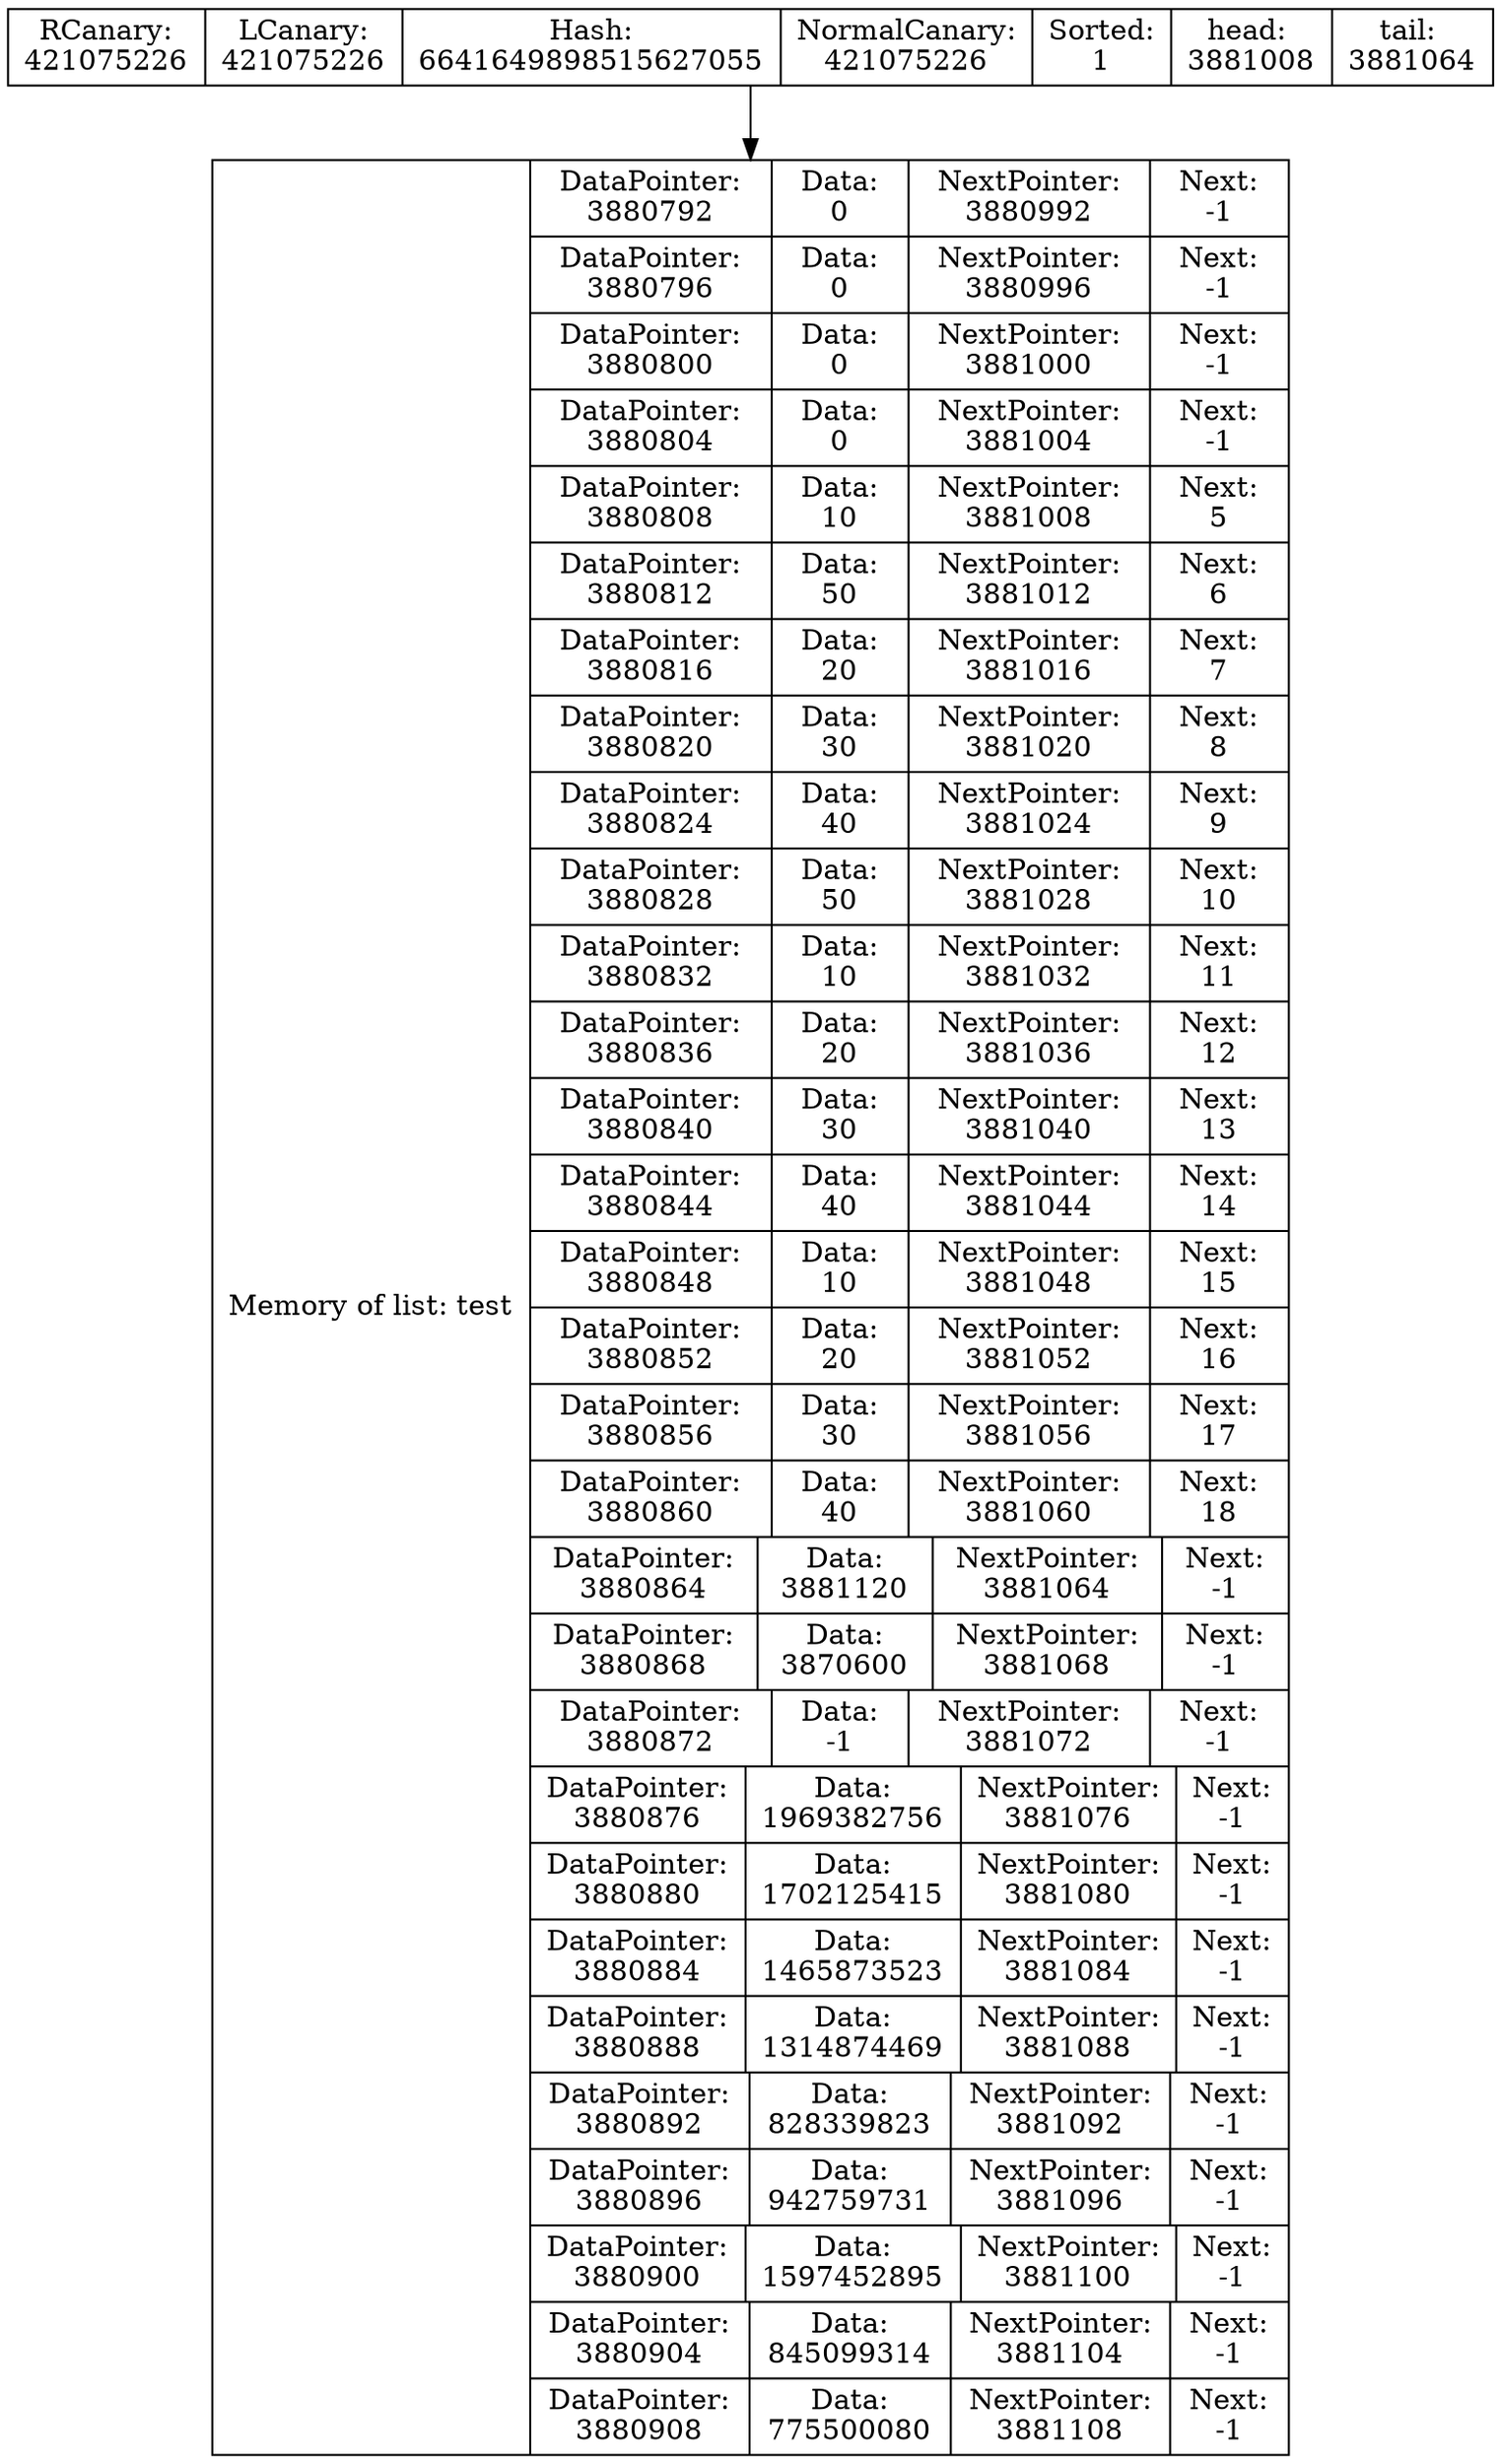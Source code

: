 digraph G{
data [shape=record,label="{Memory of list: test} | {{DataPointer:\n3880792 | Data:\n0 | NextPointer:\n3880992 | Next:\n-1}
| {DataPointer:\n3880796 | Data:\n0 | NextPointer:\n3880996 | Next:\n-1}
| {DataPointer:\n3880800 | Data:\n0 | NextPointer:\n3881000 | Next:\n-1}
| {DataPointer:\n3880804 | Data:\n0 | NextPointer:\n3881004 | Next:\n-1}
| {DataPointer:\n3880808 | Data:\n10 | NextPointer:\n3881008 | Next:\n5}
| {DataPointer:\n3880812 | Data:\n50 | NextPointer:\n3881012 | Next:\n6}
| {DataPointer:\n3880816 | Data:\n20 | NextPointer:\n3881016 | Next:\n7}
| {DataPointer:\n3880820 | Data:\n30 | NextPointer:\n3881020 | Next:\n8}
| {DataPointer:\n3880824 | Data:\n40 | NextPointer:\n3881024 | Next:\n9}
| {DataPointer:\n3880828 | Data:\n50 | NextPointer:\n3881028 | Next:\n10}
| {DataPointer:\n3880832 | Data:\n10 | NextPointer:\n3881032 | Next:\n11}
| {DataPointer:\n3880836 | Data:\n20 | NextPointer:\n3881036 | Next:\n12}
| {DataPointer:\n3880840 | Data:\n30 | NextPointer:\n3881040 | Next:\n13}
| {DataPointer:\n3880844 | Data:\n40 | NextPointer:\n3881044 | Next:\n14}
| {DataPointer:\n3880848 | Data:\n10 | NextPointer:\n3881048 | Next:\n15}
| {DataPointer:\n3880852 | Data:\n20 | NextPointer:\n3881052 | Next:\n16}
| {DataPointer:\n3880856 | Data:\n30 | NextPointer:\n3881056 | Next:\n17}
| {DataPointer:\n3880860 | Data:\n40 | NextPointer:\n3881060 | Next:\n18}
| {DataPointer:\n3880864 | Data:\n3881120 | NextPointer:\n3881064 | Next:\n-1}
| {DataPointer:\n3880868 | Data:\n3870600 | NextPointer:\n3881068 | Next:\n-1}
| {DataPointer:\n3880872 | Data:\n-1 | NextPointer:\n3881072 | Next:\n-1}
| {DataPointer:\n3880876 | Data:\n1969382756 | NextPointer:\n3881076 | Next:\n-1}
| {DataPointer:\n3880880 | Data:\n1702125415 | NextPointer:\n3881080 | Next:\n-1}
| {DataPointer:\n3880884 | Data:\n1465873523 | NextPointer:\n3881084 | Next:\n-1}
| {DataPointer:\n3880888 | Data:\n1314874469 | NextPointer:\n3881088 | Next:\n-1}
| {DataPointer:\n3880892 | Data:\n828339823 | NextPointer:\n3881092 | Next:\n-1}
| {DataPointer:\n3880896 | Data:\n942759731 | NextPointer:\n3881096 | Next:\n-1}
| {DataPointer:\n3880900 | Data:\n1597452895 | NextPointer:\n3881100 | Next:\n-1}
| {DataPointer:\n3880904 | Data:\n845099314 | NextPointer:\n3881104 | Next:\n-1}
| {DataPointer:\n3880908 | Data:\n775500080 | NextPointer:\n3881108 | Next:\n-1}
}"];
Shild [shape=record,label=" RCanary:\n421075226 | LCanary:\n421075226 | Hash:\n6641649898515627055 | NormalCanary:\n421075226 | Sorted:\n1 | head: \n3881008 | tail: \n3881064 "];
Shild->data
}
